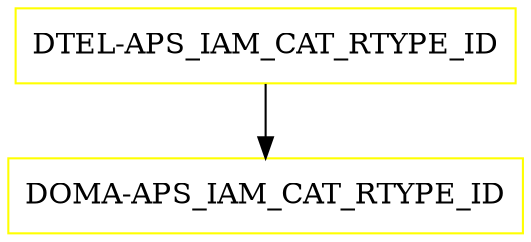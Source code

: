 digraph G {
  "DTEL-APS_IAM_CAT_RTYPE_ID" [shape=box,color=yellow];
  "DOMA-APS_IAM_CAT_RTYPE_ID" [shape=box,color=yellow,URL="./DOMA_APS_IAM_CAT_RTYPE_ID.html"];
  "DTEL-APS_IAM_CAT_RTYPE_ID" -> "DOMA-APS_IAM_CAT_RTYPE_ID";
}

